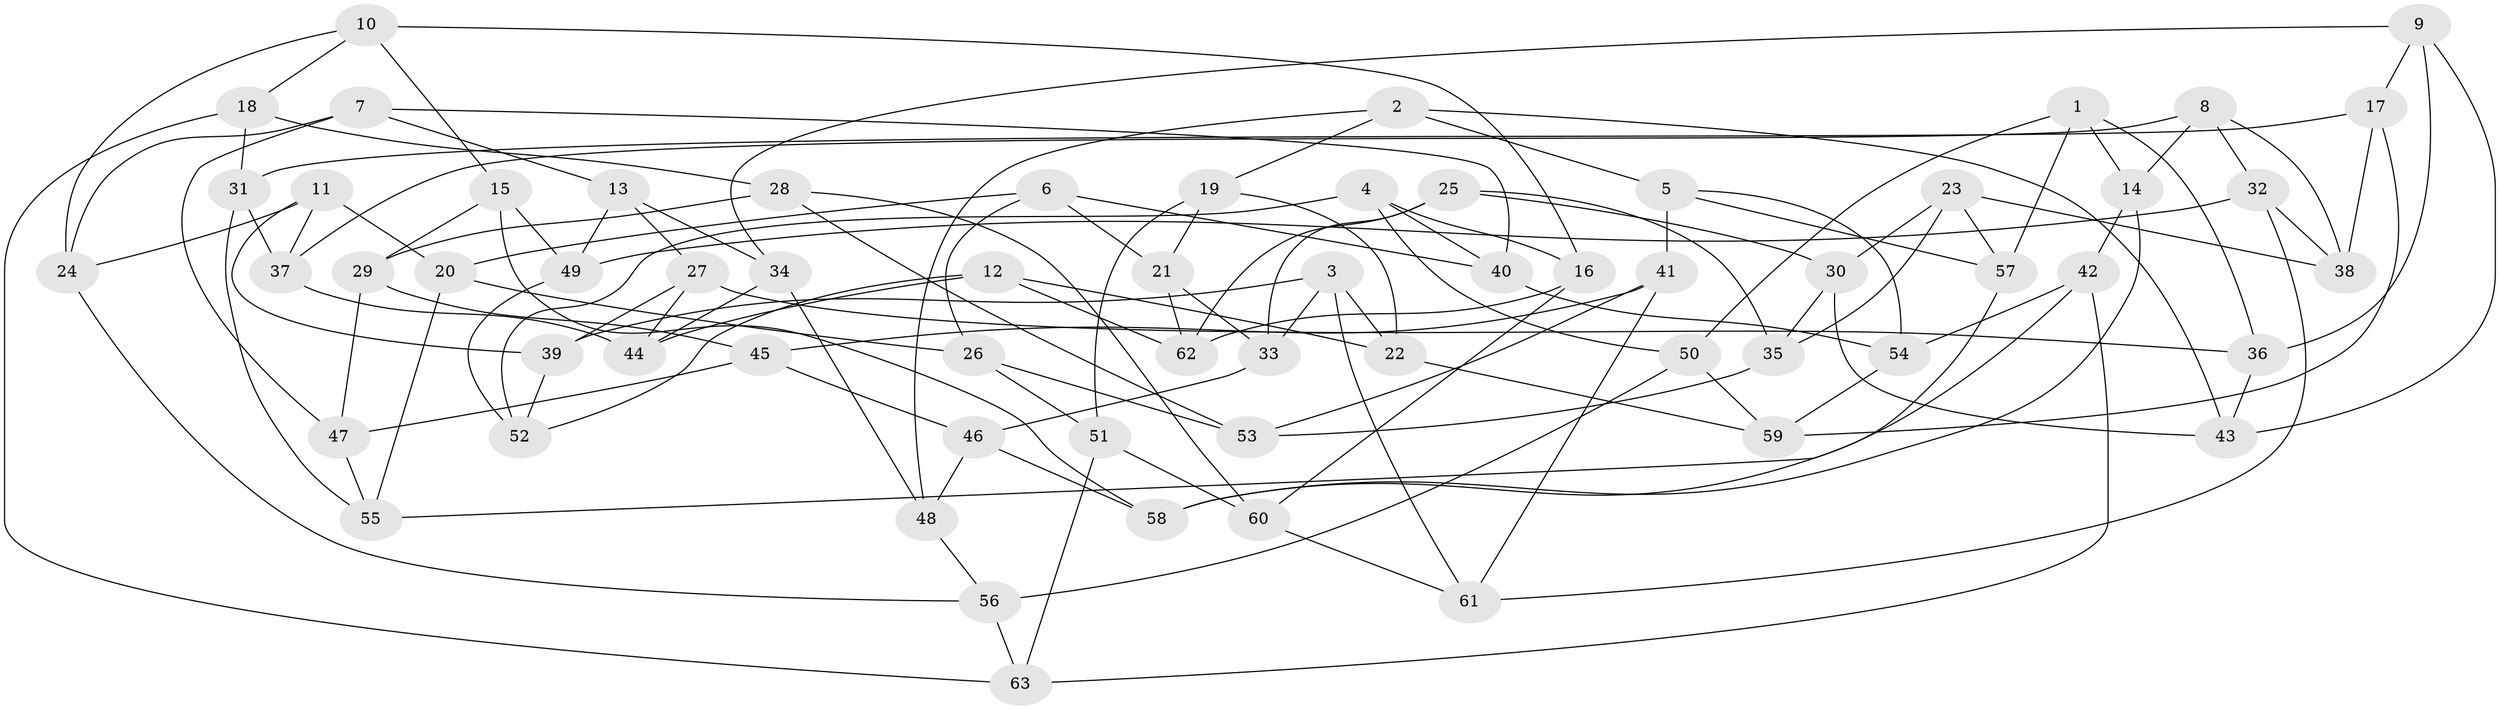 // coarse degree distribution, {3: 0.3888888888888889, 4: 0.2222222222222222, 5: 0.16666666666666666, 6: 0.1111111111111111, 9: 0.05555555555555555, 7: 0.05555555555555555}
// Generated by graph-tools (version 1.1) at 2025/02/03/04/25 22:02:51]
// undirected, 63 vertices, 126 edges
graph export_dot {
graph [start="1"]
  node [color=gray90,style=filled];
  1;
  2;
  3;
  4;
  5;
  6;
  7;
  8;
  9;
  10;
  11;
  12;
  13;
  14;
  15;
  16;
  17;
  18;
  19;
  20;
  21;
  22;
  23;
  24;
  25;
  26;
  27;
  28;
  29;
  30;
  31;
  32;
  33;
  34;
  35;
  36;
  37;
  38;
  39;
  40;
  41;
  42;
  43;
  44;
  45;
  46;
  47;
  48;
  49;
  50;
  51;
  52;
  53;
  54;
  55;
  56;
  57;
  58;
  59;
  60;
  61;
  62;
  63;
  1 -- 57;
  1 -- 50;
  1 -- 36;
  1 -- 14;
  2 -- 19;
  2 -- 48;
  2 -- 43;
  2 -- 5;
  3 -- 39;
  3 -- 22;
  3 -- 33;
  3 -- 61;
  4 -- 40;
  4 -- 50;
  4 -- 16;
  4 -- 52;
  5 -- 57;
  5 -- 41;
  5 -- 54;
  6 -- 21;
  6 -- 26;
  6 -- 40;
  6 -- 20;
  7 -- 24;
  7 -- 13;
  7 -- 40;
  7 -- 47;
  8 -- 32;
  8 -- 14;
  8 -- 37;
  8 -- 38;
  9 -- 17;
  9 -- 34;
  9 -- 43;
  9 -- 36;
  10 -- 18;
  10 -- 24;
  10 -- 15;
  10 -- 16;
  11 -- 20;
  11 -- 39;
  11 -- 37;
  11 -- 24;
  12 -- 44;
  12 -- 22;
  12 -- 62;
  12 -- 52;
  13 -- 27;
  13 -- 34;
  13 -- 49;
  14 -- 58;
  14 -- 42;
  15 -- 49;
  15 -- 58;
  15 -- 29;
  16 -- 60;
  16 -- 62;
  17 -- 31;
  17 -- 59;
  17 -- 38;
  18 -- 63;
  18 -- 28;
  18 -- 31;
  19 -- 21;
  19 -- 22;
  19 -- 51;
  20 -- 26;
  20 -- 55;
  21 -- 62;
  21 -- 33;
  22 -- 59;
  23 -- 57;
  23 -- 30;
  23 -- 35;
  23 -- 38;
  24 -- 56;
  25 -- 35;
  25 -- 33;
  25 -- 30;
  25 -- 62;
  26 -- 53;
  26 -- 51;
  27 -- 36;
  27 -- 44;
  27 -- 39;
  28 -- 60;
  28 -- 29;
  28 -- 53;
  29 -- 47;
  29 -- 45;
  30 -- 43;
  30 -- 35;
  31 -- 55;
  31 -- 37;
  32 -- 61;
  32 -- 38;
  32 -- 49;
  33 -- 46;
  34 -- 44;
  34 -- 48;
  35 -- 53;
  36 -- 43;
  37 -- 44;
  39 -- 52;
  40 -- 54;
  41 -- 61;
  41 -- 53;
  41 -- 45;
  42 -- 55;
  42 -- 54;
  42 -- 63;
  45 -- 47;
  45 -- 46;
  46 -- 58;
  46 -- 48;
  47 -- 55;
  48 -- 56;
  49 -- 52;
  50 -- 59;
  50 -- 56;
  51 -- 60;
  51 -- 63;
  54 -- 59;
  56 -- 63;
  57 -- 58;
  60 -- 61;
}
